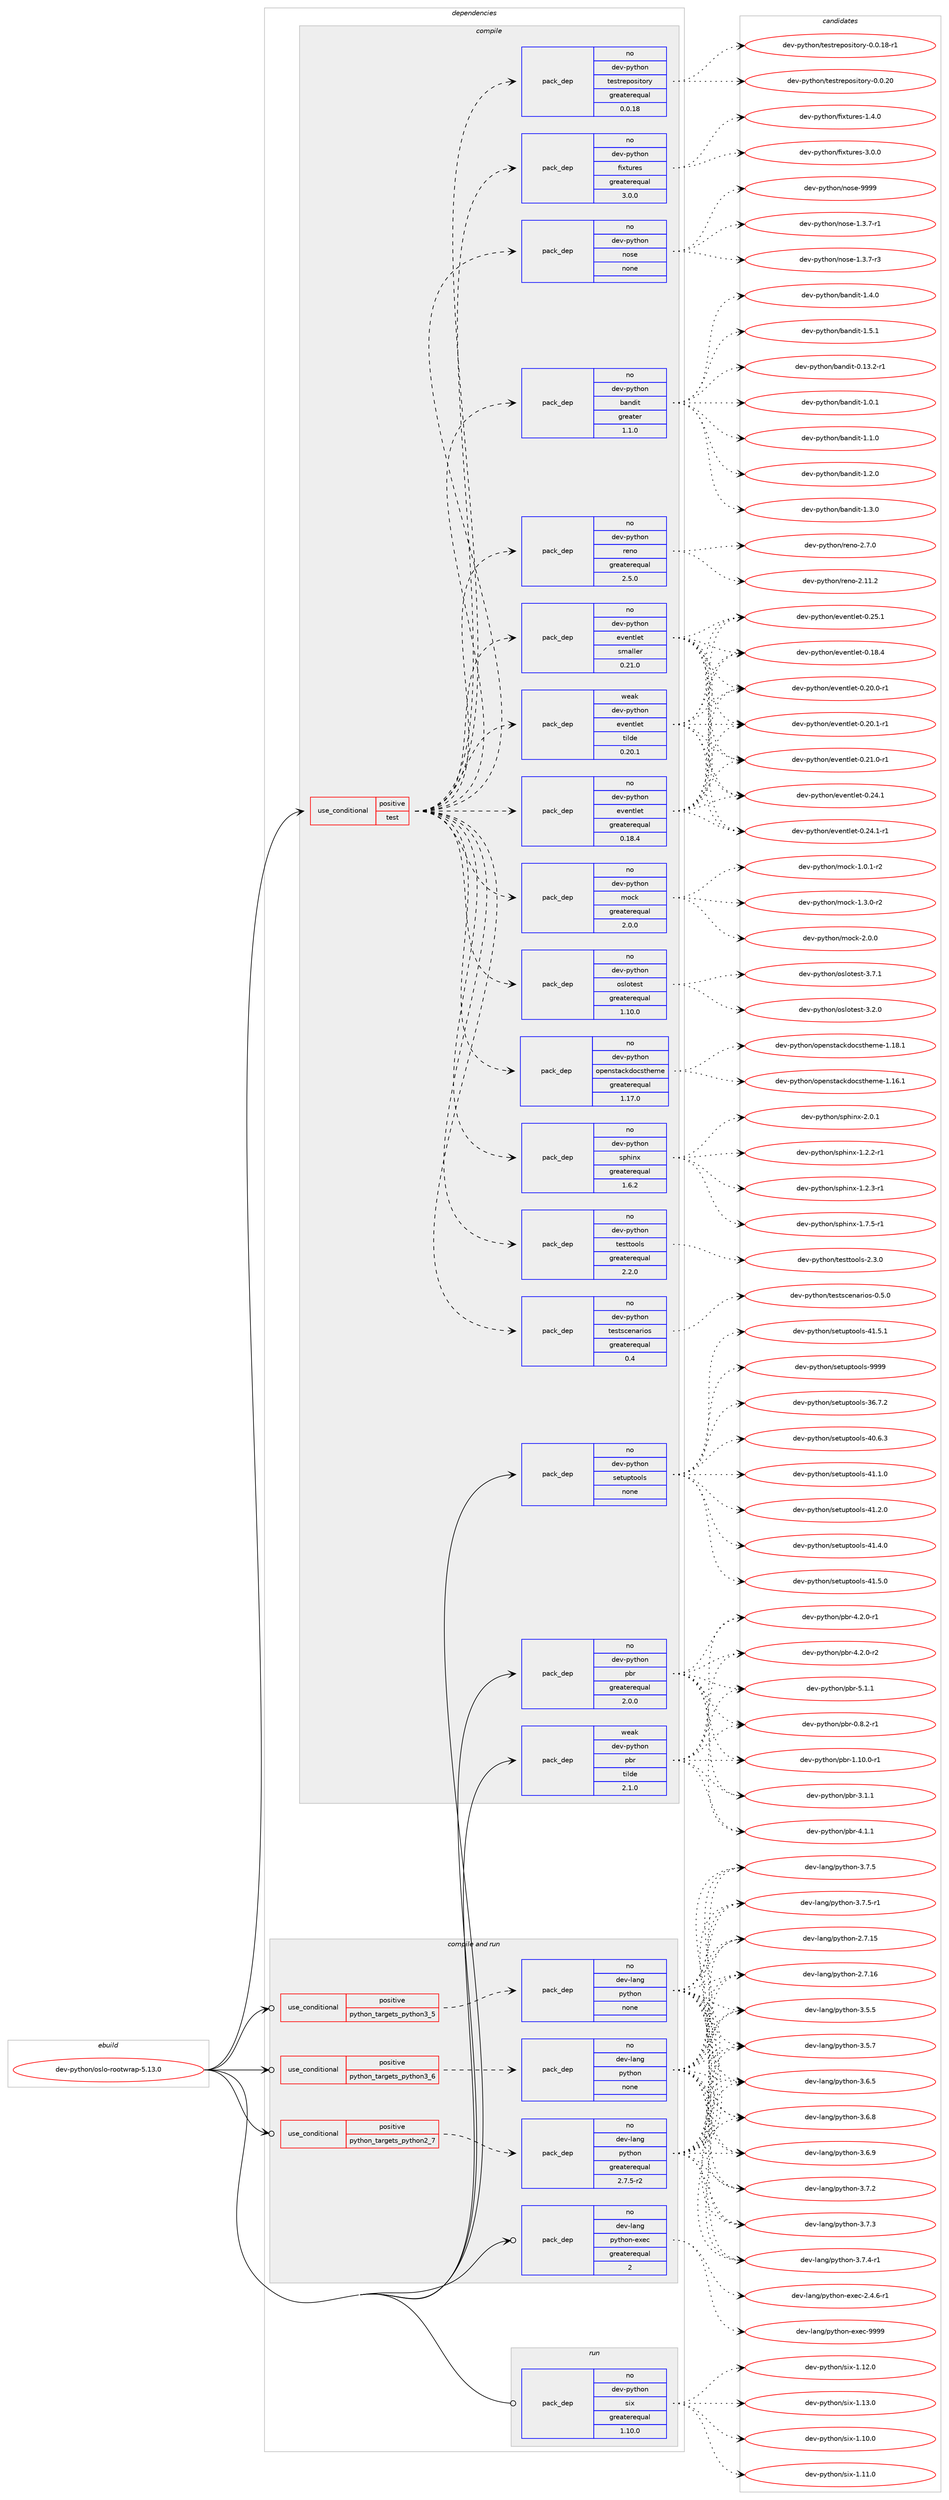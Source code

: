 digraph prolog {

# *************
# Graph options
# *************

newrank=true;
concentrate=true;
compound=true;
graph [rankdir=LR,fontname=Helvetica,fontsize=10,ranksep=1.5];#, ranksep=2.5, nodesep=0.2];
edge  [arrowhead=vee];
node  [fontname=Helvetica,fontsize=10];

# **********
# The ebuild
# **********

subgraph cluster_leftcol {
color=gray;
rank=same;
label=<<i>ebuild</i>>;
id [label="dev-python/oslo-rootwrap-5.13.0", color=red, width=4, href="../dev-python/oslo-rootwrap-5.13.0.svg"];
}

# ****************
# The dependencies
# ****************

subgraph cluster_midcol {
color=gray;
label=<<i>dependencies</i>>;
subgraph cluster_compile {
fillcolor="#eeeeee";
style=filled;
label=<<i>compile</i>>;
subgraph cond143846 {
dependency619420 [label=<<TABLE BORDER="0" CELLBORDER="1" CELLSPACING="0" CELLPADDING="4"><TR><TD ROWSPAN="3" CELLPADDING="10">use_conditional</TD></TR><TR><TD>positive</TD></TR><TR><TD>test</TD></TR></TABLE>>, shape=none, color=red];
subgraph pack463764 {
dependency619421 [label=<<TABLE BORDER="0" CELLBORDER="1" CELLSPACING="0" CELLPADDING="4" WIDTH="220"><TR><TD ROWSPAN="6" CELLPADDING="30">pack_dep</TD></TR><TR><TD WIDTH="110">no</TD></TR><TR><TD>dev-python</TD></TR><TR><TD>fixtures</TD></TR><TR><TD>greaterequal</TD></TR><TR><TD>3.0.0</TD></TR></TABLE>>, shape=none, color=blue];
}
dependency619420:e -> dependency619421:w [weight=20,style="dashed",arrowhead="vee"];
subgraph pack463765 {
dependency619422 [label=<<TABLE BORDER="0" CELLBORDER="1" CELLSPACING="0" CELLPADDING="4" WIDTH="220"><TR><TD ROWSPAN="6" CELLPADDING="30">pack_dep</TD></TR><TR><TD WIDTH="110">no</TD></TR><TR><TD>dev-python</TD></TR><TR><TD>testrepository</TD></TR><TR><TD>greaterequal</TD></TR><TR><TD>0.0.18</TD></TR></TABLE>>, shape=none, color=blue];
}
dependency619420:e -> dependency619422:w [weight=20,style="dashed",arrowhead="vee"];
subgraph pack463766 {
dependency619423 [label=<<TABLE BORDER="0" CELLBORDER="1" CELLSPACING="0" CELLPADDING="4" WIDTH="220"><TR><TD ROWSPAN="6" CELLPADDING="30">pack_dep</TD></TR><TR><TD WIDTH="110">no</TD></TR><TR><TD>dev-python</TD></TR><TR><TD>testscenarios</TD></TR><TR><TD>greaterequal</TD></TR><TR><TD>0.4</TD></TR></TABLE>>, shape=none, color=blue];
}
dependency619420:e -> dependency619423:w [weight=20,style="dashed",arrowhead="vee"];
subgraph pack463767 {
dependency619424 [label=<<TABLE BORDER="0" CELLBORDER="1" CELLSPACING="0" CELLPADDING="4" WIDTH="220"><TR><TD ROWSPAN="6" CELLPADDING="30">pack_dep</TD></TR><TR><TD WIDTH="110">no</TD></TR><TR><TD>dev-python</TD></TR><TR><TD>testtools</TD></TR><TR><TD>greaterequal</TD></TR><TR><TD>2.2.0</TD></TR></TABLE>>, shape=none, color=blue];
}
dependency619420:e -> dependency619424:w [weight=20,style="dashed",arrowhead="vee"];
subgraph pack463768 {
dependency619425 [label=<<TABLE BORDER="0" CELLBORDER="1" CELLSPACING="0" CELLPADDING="4" WIDTH="220"><TR><TD ROWSPAN="6" CELLPADDING="30">pack_dep</TD></TR><TR><TD WIDTH="110">no</TD></TR><TR><TD>dev-python</TD></TR><TR><TD>sphinx</TD></TR><TR><TD>greaterequal</TD></TR><TR><TD>1.6.2</TD></TR></TABLE>>, shape=none, color=blue];
}
dependency619420:e -> dependency619425:w [weight=20,style="dashed",arrowhead="vee"];
subgraph pack463769 {
dependency619426 [label=<<TABLE BORDER="0" CELLBORDER="1" CELLSPACING="0" CELLPADDING="4" WIDTH="220"><TR><TD ROWSPAN="6" CELLPADDING="30">pack_dep</TD></TR><TR><TD WIDTH="110">no</TD></TR><TR><TD>dev-python</TD></TR><TR><TD>openstackdocstheme</TD></TR><TR><TD>greaterequal</TD></TR><TR><TD>1.17.0</TD></TR></TABLE>>, shape=none, color=blue];
}
dependency619420:e -> dependency619426:w [weight=20,style="dashed",arrowhead="vee"];
subgraph pack463770 {
dependency619427 [label=<<TABLE BORDER="0" CELLBORDER="1" CELLSPACING="0" CELLPADDING="4" WIDTH="220"><TR><TD ROWSPAN="6" CELLPADDING="30">pack_dep</TD></TR><TR><TD WIDTH="110">no</TD></TR><TR><TD>dev-python</TD></TR><TR><TD>oslotest</TD></TR><TR><TD>greaterequal</TD></TR><TR><TD>1.10.0</TD></TR></TABLE>>, shape=none, color=blue];
}
dependency619420:e -> dependency619427:w [weight=20,style="dashed",arrowhead="vee"];
subgraph pack463771 {
dependency619428 [label=<<TABLE BORDER="0" CELLBORDER="1" CELLSPACING="0" CELLPADDING="4" WIDTH="220"><TR><TD ROWSPAN="6" CELLPADDING="30">pack_dep</TD></TR><TR><TD WIDTH="110">no</TD></TR><TR><TD>dev-python</TD></TR><TR><TD>mock</TD></TR><TR><TD>greaterequal</TD></TR><TR><TD>2.0.0</TD></TR></TABLE>>, shape=none, color=blue];
}
dependency619420:e -> dependency619428:w [weight=20,style="dashed",arrowhead="vee"];
subgraph pack463772 {
dependency619429 [label=<<TABLE BORDER="0" CELLBORDER="1" CELLSPACING="0" CELLPADDING="4" WIDTH="220"><TR><TD ROWSPAN="6" CELLPADDING="30">pack_dep</TD></TR><TR><TD WIDTH="110">no</TD></TR><TR><TD>dev-python</TD></TR><TR><TD>eventlet</TD></TR><TR><TD>greaterequal</TD></TR><TR><TD>0.18.4</TD></TR></TABLE>>, shape=none, color=blue];
}
dependency619420:e -> dependency619429:w [weight=20,style="dashed",arrowhead="vee"];
subgraph pack463773 {
dependency619430 [label=<<TABLE BORDER="0" CELLBORDER="1" CELLSPACING="0" CELLPADDING="4" WIDTH="220"><TR><TD ROWSPAN="6" CELLPADDING="30">pack_dep</TD></TR><TR><TD WIDTH="110">weak</TD></TR><TR><TD>dev-python</TD></TR><TR><TD>eventlet</TD></TR><TR><TD>tilde</TD></TR><TR><TD>0.20.1</TD></TR></TABLE>>, shape=none, color=blue];
}
dependency619420:e -> dependency619430:w [weight=20,style="dashed",arrowhead="vee"];
subgraph pack463774 {
dependency619431 [label=<<TABLE BORDER="0" CELLBORDER="1" CELLSPACING="0" CELLPADDING="4" WIDTH="220"><TR><TD ROWSPAN="6" CELLPADDING="30">pack_dep</TD></TR><TR><TD WIDTH="110">no</TD></TR><TR><TD>dev-python</TD></TR><TR><TD>eventlet</TD></TR><TR><TD>smaller</TD></TR><TR><TD>0.21.0</TD></TR></TABLE>>, shape=none, color=blue];
}
dependency619420:e -> dependency619431:w [weight=20,style="dashed",arrowhead="vee"];
subgraph pack463775 {
dependency619432 [label=<<TABLE BORDER="0" CELLBORDER="1" CELLSPACING="0" CELLPADDING="4" WIDTH="220"><TR><TD ROWSPAN="6" CELLPADDING="30">pack_dep</TD></TR><TR><TD WIDTH="110">no</TD></TR><TR><TD>dev-python</TD></TR><TR><TD>reno</TD></TR><TR><TD>greaterequal</TD></TR><TR><TD>2.5.0</TD></TR></TABLE>>, shape=none, color=blue];
}
dependency619420:e -> dependency619432:w [weight=20,style="dashed",arrowhead="vee"];
subgraph pack463776 {
dependency619433 [label=<<TABLE BORDER="0" CELLBORDER="1" CELLSPACING="0" CELLPADDING="4" WIDTH="220"><TR><TD ROWSPAN="6" CELLPADDING="30">pack_dep</TD></TR><TR><TD WIDTH="110">no</TD></TR><TR><TD>dev-python</TD></TR><TR><TD>bandit</TD></TR><TR><TD>greater</TD></TR><TR><TD>1.1.0</TD></TR></TABLE>>, shape=none, color=blue];
}
dependency619420:e -> dependency619433:w [weight=20,style="dashed",arrowhead="vee"];
subgraph pack463777 {
dependency619434 [label=<<TABLE BORDER="0" CELLBORDER="1" CELLSPACING="0" CELLPADDING="4" WIDTH="220"><TR><TD ROWSPAN="6" CELLPADDING="30">pack_dep</TD></TR><TR><TD WIDTH="110">no</TD></TR><TR><TD>dev-python</TD></TR><TR><TD>nose</TD></TR><TR><TD>none</TD></TR><TR><TD></TD></TR></TABLE>>, shape=none, color=blue];
}
dependency619420:e -> dependency619434:w [weight=20,style="dashed",arrowhead="vee"];
}
id:e -> dependency619420:w [weight=20,style="solid",arrowhead="vee"];
subgraph pack463778 {
dependency619435 [label=<<TABLE BORDER="0" CELLBORDER="1" CELLSPACING="0" CELLPADDING="4" WIDTH="220"><TR><TD ROWSPAN="6" CELLPADDING="30">pack_dep</TD></TR><TR><TD WIDTH="110">no</TD></TR><TR><TD>dev-python</TD></TR><TR><TD>pbr</TD></TR><TR><TD>greaterequal</TD></TR><TR><TD>2.0.0</TD></TR></TABLE>>, shape=none, color=blue];
}
id:e -> dependency619435:w [weight=20,style="solid",arrowhead="vee"];
subgraph pack463779 {
dependency619436 [label=<<TABLE BORDER="0" CELLBORDER="1" CELLSPACING="0" CELLPADDING="4" WIDTH="220"><TR><TD ROWSPAN="6" CELLPADDING="30">pack_dep</TD></TR><TR><TD WIDTH="110">no</TD></TR><TR><TD>dev-python</TD></TR><TR><TD>setuptools</TD></TR><TR><TD>none</TD></TR><TR><TD></TD></TR></TABLE>>, shape=none, color=blue];
}
id:e -> dependency619436:w [weight=20,style="solid",arrowhead="vee"];
subgraph pack463780 {
dependency619437 [label=<<TABLE BORDER="0" CELLBORDER="1" CELLSPACING="0" CELLPADDING="4" WIDTH="220"><TR><TD ROWSPAN="6" CELLPADDING="30">pack_dep</TD></TR><TR><TD WIDTH="110">weak</TD></TR><TR><TD>dev-python</TD></TR><TR><TD>pbr</TD></TR><TR><TD>tilde</TD></TR><TR><TD>2.1.0</TD></TR></TABLE>>, shape=none, color=blue];
}
id:e -> dependency619437:w [weight=20,style="solid",arrowhead="vee"];
}
subgraph cluster_compileandrun {
fillcolor="#eeeeee";
style=filled;
label=<<i>compile and run</i>>;
subgraph cond143847 {
dependency619438 [label=<<TABLE BORDER="0" CELLBORDER="1" CELLSPACING="0" CELLPADDING="4"><TR><TD ROWSPAN="3" CELLPADDING="10">use_conditional</TD></TR><TR><TD>positive</TD></TR><TR><TD>python_targets_python2_7</TD></TR></TABLE>>, shape=none, color=red];
subgraph pack463781 {
dependency619439 [label=<<TABLE BORDER="0" CELLBORDER="1" CELLSPACING="0" CELLPADDING="4" WIDTH="220"><TR><TD ROWSPAN="6" CELLPADDING="30">pack_dep</TD></TR><TR><TD WIDTH="110">no</TD></TR><TR><TD>dev-lang</TD></TR><TR><TD>python</TD></TR><TR><TD>greaterequal</TD></TR><TR><TD>2.7.5-r2</TD></TR></TABLE>>, shape=none, color=blue];
}
dependency619438:e -> dependency619439:w [weight=20,style="dashed",arrowhead="vee"];
}
id:e -> dependency619438:w [weight=20,style="solid",arrowhead="odotvee"];
subgraph cond143848 {
dependency619440 [label=<<TABLE BORDER="0" CELLBORDER="1" CELLSPACING="0" CELLPADDING="4"><TR><TD ROWSPAN="3" CELLPADDING="10">use_conditional</TD></TR><TR><TD>positive</TD></TR><TR><TD>python_targets_python3_5</TD></TR></TABLE>>, shape=none, color=red];
subgraph pack463782 {
dependency619441 [label=<<TABLE BORDER="0" CELLBORDER="1" CELLSPACING="0" CELLPADDING="4" WIDTH="220"><TR><TD ROWSPAN="6" CELLPADDING="30">pack_dep</TD></TR><TR><TD WIDTH="110">no</TD></TR><TR><TD>dev-lang</TD></TR><TR><TD>python</TD></TR><TR><TD>none</TD></TR><TR><TD></TD></TR></TABLE>>, shape=none, color=blue];
}
dependency619440:e -> dependency619441:w [weight=20,style="dashed",arrowhead="vee"];
}
id:e -> dependency619440:w [weight=20,style="solid",arrowhead="odotvee"];
subgraph cond143849 {
dependency619442 [label=<<TABLE BORDER="0" CELLBORDER="1" CELLSPACING="0" CELLPADDING="4"><TR><TD ROWSPAN="3" CELLPADDING="10">use_conditional</TD></TR><TR><TD>positive</TD></TR><TR><TD>python_targets_python3_6</TD></TR></TABLE>>, shape=none, color=red];
subgraph pack463783 {
dependency619443 [label=<<TABLE BORDER="0" CELLBORDER="1" CELLSPACING="0" CELLPADDING="4" WIDTH="220"><TR><TD ROWSPAN="6" CELLPADDING="30">pack_dep</TD></TR><TR><TD WIDTH="110">no</TD></TR><TR><TD>dev-lang</TD></TR><TR><TD>python</TD></TR><TR><TD>none</TD></TR><TR><TD></TD></TR></TABLE>>, shape=none, color=blue];
}
dependency619442:e -> dependency619443:w [weight=20,style="dashed",arrowhead="vee"];
}
id:e -> dependency619442:w [weight=20,style="solid",arrowhead="odotvee"];
subgraph pack463784 {
dependency619444 [label=<<TABLE BORDER="0" CELLBORDER="1" CELLSPACING="0" CELLPADDING="4" WIDTH="220"><TR><TD ROWSPAN="6" CELLPADDING="30">pack_dep</TD></TR><TR><TD WIDTH="110">no</TD></TR><TR><TD>dev-lang</TD></TR><TR><TD>python-exec</TD></TR><TR><TD>greaterequal</TD></TR><TR><TD>2</TD></TR></TABLE>>, shape=none, color=blue];
}
id:e -> dependency619444:w [weight=20,style="solid",arrowhead="odotvee"];
}
subgraph cluster_run {
fillcolor="#eeeeee";
style=filled;
label=<<i>run</i>>;
subgraph pack463785 {
dependency619445 [label=<<TABLE BORDER="0" CELLBORDER="1" CELLSPACING="0" CELLPADDING="4" WIDTH="220"><TR><TD ROWSPAN="6" CELLPADDING="30">pack_dep</TD></TR><TR><TD WIDTH="110">no</TD></TR><TR><TD>dev-python</TD></TR><TR><TD>six</TD></TR><TR><TD>greaterequal</TD></TR><TR><TD>1.10.0</TD></TR></TABLE>>, shape=none, color=blue];
}
id:e -> dependency619445:w [weight=20,style="solid",arrowhead="odot"];
}
}

# **************
# The candidates
# **************

subgraph cluster_choices {
rank=same;
color=gray;
label=<<i>candidates</i>>;

subgraph choice463764 {
color=black;
nodesep=1;
choice1001011184511212111610411111047102105120116117114101115454946524648 [label="dev-python/fixtures-1.4.0", color=red, width=4,href="../dev-python/fixtures-1.4.0.svg"];
choice1001011184511212111610411111047102105120116117114101115455146484648 [label="dev-python/fixtures-3.0.0", color=red, width=4,href="../dev-python/fixtures-3.0.0.svg"];
dependency619421:e -> choice1001011184511212111610411111047102105120116117114101115454946524648:w [style=dotted,weight="100"];
dependency619421:e -> choice1001011184511212111610411111047102105120116117114101115455146484648:w [style=dotted,weight="100"];
}
subgraph choice463765 {
color=black;
nodesep=1;
choice1001011184511212111610411111047116101115116114101112111115105116111114121454846484649564511449 [label="dev-python/testrepository-0.0.18-r1", color=red, width=4,href="../dev-python/testrepository-0.0.18-r1.svg"];
choice100101118451121211161041111104711610111511611410111211111510511611111412145484648465048 [label="dev-python/testrepository-0.0.20", color=red, width=4,href="../dev-python/testrepository-0.0.20.svg"];
dependency619422:e -> choice1001011184511212111610411111047116101115116114101112111115105116111114121454846484649564511449:w [style=dotted,weight="100"];
dependency619422:e -> choice100101118451121211161041111104711610111511611410111211111510511611111412145484648465048:w [style=dotted,weight="100"];
}
subgraph choice463766 {
color=black;
nodesep=1;
choice10010111845112121116104111110471161011151161159910111097114105111115454846534648 [label="dev-python/testscenarios-0.5.0", color=red, width=4,href="../dev-python/testscenarios-0.5.0.svg"];
dependency619423:e -> choice10010111845112121116104111110471161011151161159910111097114105111115454846534648:w [style=dotted,weight="100"];
}
subgraph choice463767 {
color=black;
nodesep=1;
choice1001011184511212111610411111047116101115116116111111108115455046514648 [label="dev-python/testtools-2.3.0", color=red, width=4,href="../dev-python/testtools-2.3.0.svg"];
dependency619424:e -> choice1001011184511212111610411111047116101115116116111111108115455046514648:w [style=dotted,weight="100"];
}
subgraph choice463768 {
color=black;
nodesep=1;
choice10010111845112121116104111110471151121041051101204549465046504511449 [label="dev-python/sphinx-1.2.2-r1", color=red, width=4,href="../dev-python/sphinx-1.2.2-r1.svg"];
choice10010111845112121116104111110471151121041051101204549465046514511449 [label="dev-python/sphinx-1.2.3-r1", color=red, width=4,href="../dev-python/sphinx-1.2.3-r1.svg"];
choice10010111845112121116104111110471151121041051101204549465546534511449 [label="dev-python/sphinx-1.7.5-r1", color=red, width=4,href="../dev-python/sphinx-1.7.5-r1.svg"];
choice1001011184511212111610411111047115112104105110120455046484649 [label="dev-python/sphinx-2.0.1", color=red, width=4,href="../dev-python/sphinx-2.0.1.svg"];
dependency619425:e -> choice10010111845112121116104111110471151121041051101204549465046504511449:w [style=dotted,weight="100"];
dependency619425:e -> choice10010111845112121116104111110471151121041051101204549465046514511449:w [style=dotted,weight="100"];
dependency619425:e -> choice10010111845112121116104111110471151121041051101204549465546534511449:w [style=dotted,weight="100"];
dependency619425:e -> choice1001011184511212111610411111047115112104105110120455046484649:w [style=dotted,weight="100"];
}
subgraph choice463769 {
color=black;
nodesep=1;
choice100101118451121211161041111104711111210111011511697991071001119911511610410110910145494649544649 [label="dev-python/openstackdocstheme-1.16.1", color=red, width=4,href="../dev-python/openstackdocstheme-1.16.1.svg"];
choice100101118451121211161041111104711111210111011511697991071001119911511610410110910145494649564649 [label="dev-python/openstackdocstheme-1.18.1", color=red, width=4,href="../dev-python/openstackdocstheme-1.18.1.svg"];
dependency619426:e -> choice100101118451121211161041111104711111210111011511697991071001119911511610410110910145494649544649:w [style=dotted,weight="100"];
dependency619426:e -> choice100101118451121211161041111104711111210111011511697991071001119911511610410110910145494649564649:w [style=dotted,weight="100"];
}
subgraph choice463770 {
color=black;
nodesep=1;
choice1001011184511212111610411111047111115108111116101115116455146504648 [label="dev-python/oslotest-3.2.0", color=red, width=4,href="../dev-python/oslotest-3.2.0.svg"];
choice1001011184511212111610411111047111115108111116101115116455146554649 [label="dev-python/oslotest-3.7.1", color=red, width=4,href="../dev-python/oslotest-3.7.1.svg"];
dependency619427:e -> choice1001011184511212111610411111047111115108111116101115116455146504648:w [style=dotted,weight="100"];
dependency619427:e -> choice1001011184511212111610411111047111115108111116101115116455146554649:w [style=dotted,weight="100"];
}
subgraph choice463771 {
color=black;
nodesep=1;
choice1001011184511212111610411111047109111991074549464846494511450 [label="dev-python/mock-1.0.1-r2", color=red, width=4,href="../dev-python/mock-1.0.1-r2.svg"];
choice1001011184511212111610411111047109111991074549465146484511450 [label="dev-python/mock-1.3.0-r2", color=red, width=4,href="../dev-python/mock-1.3.0-r2.svg"];
choice100101118451121211161041111104710911199107455046484648 [label="dev-python/mock-2.0.0", color=red, width=4,href="../dev-python/mock-2.0.0.svg"];
dependency619428:e -> choice1001011184511212111610411111047109111991074549464846494511450:w [style=dotted,weight="100"];
dependency619428:e -> choice1001011184511212111610411111047109111991074549465146484511450:w [style=dotted,weight="100"];
dependency619428:e -> choice100101118451121211161041111104710911199107455046484648:w [style=dotted,weight="100"];
}
subgraph choice463772 {
color=black;
nodesep=1;
choice100101118451121211161041111104710111810111011610810111645484649564652 [label="dev-python/eventlet-0.18.4", color=red, width=4,href="../dev-python/eventlet-0.18.4.svg"];
choice1001011184511212111610411111047101118101110116108101116454846504846484511449 [label="dev-python/eventlet-0.20.0-r1", color=red, width=4,href="../dev-python/eventlet-0.20.0-r1.svg"];
choice1001011184511212111610411111047101118101110116108101116454846504846494511449 [label="dev-python/eventlet-0.20.1-r1", color=red, width=4,href="../dev-python/eventlet-0.20.1-r1.svg"];
choice1001011184511212111610411111047101118101110116108101116454846504946484511449 [label="dev-python/eventlet-0.21.0-r1", color=red, width=4,href="../dev-python/eventlet-0.21.0-r1.svg"];
choice100101118451121211161041111104710111810111011610810111645484650524649 [label="dev-python/eventlet-0.24.1", color=red, width=4,href="../dev-python/eventlet-0.24.1.svg"];
choice1001011184511212111610411111047101118101110116108101116454846505246494511449 [label="dev-python/eventlet-0.24.1-r1", color=red, width=4,href="../dev-python/eventlet-0.24.1-r1.svg"];
choice100101118451121211161041111104710111810111011610810111645484650534649 [label="dev-python/eventlet-0.25.1", color=red, width=4,href="../dev-python/eventlet-0.25.1.svg"];
dependency619429:e -> choice100101118451121211161041111104710111810111011610810111645484649564652:w [style=dotted,weight="100"];
dependency619429:e -> choice1001011184511212111610411111047101118101110116108101116454846504846484511449:w [style=dotted,weight="100"];
dependency619429:e -> choice1001011184511212111610411111047101118101110116108101116454846504846494511449:w [style=dotted,weight="100"];
dependency619429:e -> choice1001011184511212111610411111047101118101110116108101116454846504946484511449:w [style=dotted,weight="100"];
dependency619429:e -> choice100101118451121211161041111104710111810111011610810111645484650524649:w [style=dotted,weight="100"];
dependency619429:e -> choice1001011184511212111610411111047101118101110116108101116454846505246494511449:w [style=dotted,weight="100"];
dependency619429:e -> choice100101118451121211161041111104710111810111011610810111645484650534649:w [style=dotted,weight="100"];
}
subgraph choice463773 {
color=black;
nodesep=1;
choice100101118451121211161041111104710111810111011610810111645484649564652 [label="dev-python/eventlet-0.18.4", color=red, width=4,href="../dev-python/eventlet-0.18.4.svg"];
choice1001011184511212111610411111047101118101110116108101116454846504846484511449 [label="dev-python/eventlet-0.20.0-r1", color=red, width=4,href="../dev-python/eventlet-0.20.0-r1.svg"];
choice1001011184511212111610411111047101118101110116108101116454846504846494511449 [label="dev-python/eventlet-0.20.1-r1", color=red, width=4,href="../dev-python/eventlet-0.20.1-r1.svg"];
choice1001011184511212111610411111047101118101110116108101116454846504946484511449 [label="dev-python/eventlet-0.21.0-r1", color=red, width=4,href="../dev-python/eventlet-0.21.0-r1.svg"];
choice100101118451121211161041111104710111810111011610810111645484650524649 [label="dev-python/eventlet-0.24.1", color=red, width=4,href="../dev-python/eventlet-0.24.1.svg"];
choice1001011184511212111610411111047101118101110116108101116454846505246494511449 [label="dev-python/eventlet-0.24.1-r1", color=red, width=4,href="../dev-python/eventlet-0.24.1-r1.svg"];
choice100101118451121211161041111104710111810111011610810111645484650534649 [label="dev-python/eventlet-0.25.1", color=red, width=4,href="../dev-python/eventlet-0.25.1.svg"];
dependency619430:e -> choice100101118451121211161041111104710111810111011610810111645484649564652:w [style=dotted,weight="100"];
dependency619430:e -> choice1001011184511212111610411111047101118101110116108101116454846504846484511449:w [style=dotted,weight="100"];
dependency619430:e -> choice1001011184511212111610411111047101118101110116108101116454846504846494511449:w [style=dotted,weight="100"];
dependency619430:e -> choice1001011184511212111610411111047101118101110116108101116454846504946484511449:w [style=dotted,weight="100"];
dependency619430:e -> choice100101118451121211161041111104710111810111011610810111645484650524649:w [style=dotted,weight="100"];
dependency619430:e -> choice1001011184511212111610411111047101118101110116108101116454846505246494511449:w [style=dotted,weight="100"];
dependency619430:e -> choice100101118451121211161041111104710111810111011610810111645484650534649:w [style=dotted,weight="100"];
}
subgraph choice463774 {
color=black;
nodesep=1;
choice100101118451121211161041111104710111810111011610810111645484649564652 [label="dev-python/eventlet-0.18.4", color=red, width=4,href="../dev-python/eventlet-0.18.4.svg"];
choice1001011184511212111610411111047101118101110116108101116454846504846484511449 [label="dev-python/eventlet-0.20.0-r1", color=red, width=4,href="../dev-python/eventlet-0.20.0-r1.svg"];
choice1001011184511212111610411111047101118101110116108101116454846504846494511449 [label="dev-python/eventlet-0.20.1-r1", color=red, width=4,href="../dev-python/eventlet-0.20.1-r1.svg"];
choice1001011184511212111610411111047101118101110116108101116454846504946484511449 [label="dev-python/eventlet-0.21.0-r1", color=red, width=4,href="../dev-python/eventlet-0.21.0-r1.svg"];
choice100101118451121211161041111104710111810111011610810111645484650524649 [label="dev-python/eventlet-0.24.1", color=red, width=4,href="../dev-python/eventlet-0.24.1.svg"];
choice1001011184511212111610411111047101118101110116108101116454846505246494511449 [label="dev-python/eventlet-0.24.1-r1", color=red, width=4,href="../dev-python/eventlet-0.24.1-r1.svg"];
choice100101118451121211161041111104710111810111011610810111645484650534649 [label="dev-python/eventlet-0.25.1", color=red, width=4,href="../dev-python/eventlet-0.25.1.svg"];
dependency619431:e -> choice100101118451121211161041111104710111810111011610810111645484649564652:w [style=dotted,weight="100"];
dependency619431:e -> choice1001011184511212111610411111047101118101110116108101116454846504846484511449:w [style=dotted,weight="100"];
dependency619431:e -> choice1001011184511212111610411111047101118101110116108101116454846504846494511449:w [style=dotted,weight="100"];
dependency619431:e -> choice1001011184511212111610411111047101118101110116108101116454846504946484511449:w [style=dotted,weight="100"];
dependency619431:e -> choice100101118451121211161041111104710111810111011610810111645484650524649:w [style=dotted,weight="100"];
dependency619431:e -> choice1001011184511212111610411111047101118101110116108101116454846505246494511449:w [style=dotted,weight="100"];
dependency619431:e -> choice100101118451121211161041111104710111810111011610810111645484650534649:w [style=dotted,weight="100"];
}
subgraph choice463775 {
color=black;
nodesep=1;
choice100101118451121211161041111104711410111011145504649494650 [label="dev-python/reno-2.11.2", color=red, width=4,href="../dev-python/reno-2.11.2.svg"];
choice1001011184511212111610411111047114101110111455046554648 [label="dev-python/reno-2.7.0", color=red, width=4,href="../dev-python/reno-2.7.0.svg"];
dependency619432:e -> choice100101118451121211161041111104711410111011145504649494650:w [style=dotted,weight="100"];
dependency619432:e -> choice1001011184511212111610411111047114101110111455046554648:w [style=dotted,weight="100"];
}
subgraph choice463776 {
color=black;
nodesep=1;
choice10010111845112121116104111110479897110100105116454846495146504511449 [label="dev-python/bandit-0.13.2-r1", color=red, width=4,href="../dev-python/bandit-0.13.2-r1.svg"];
choice10010111845112121116104111110479897110100105116454946484649 [label="dev-python/bandit-1.0.1", color=red, width=4,href="../dev-python/bandit-1.0.1.svg"];
choice10010111845112121116104111110479897110100105116454946494648 [label="dev-python/bandit-1.1.0", color=red, width=4,href="../dev-python/bandit-1.1.0.svg"];
choice10010111845112121116104111110479897110100105116454946504648 [label="dev-python/bandit-1.2.0", color=red, width=4,href="../dev-python/bandit-1.2.0.svg"];
choice10010111845112121116104111110479897110100105116454946514648 [label="dev-python/bandit-1.3.0", color=red, width=4,href="../dev-python/bandit-1.3.0.svg"];
choice10010111845112121116104111110479897110100105116454946524648 [label="dev-python/bandit-1.4.0", color=red, width=4,href="../dev-python/bandit-1.4.0.svg"];
choice10010111845112121116104111110479897110100105116454946534649 [label="dev-python/bandit-1.5.1", color=red, width=4,href="../dev-python/bandit-1.5.1.svg"];
dependency619433:e -> choice10010111845112121116104111110479897110100105116454846495146504511449:w [style=dotted,weight="100"];
dependency619433:e -> choice10010111845112121116104111110479897110100105116454946484649:w [style=dotted,weight="100"];
dependency619433:e -> choice10010111845112121116104111110479897110100105116454946494648:w [style=dotted,weight="100"];
dependency619433:e -> choice10010111845112121116104111110479897110100105116454946504648:w [style=dotted,weight="100"];
dependency619433:e -> choice10010111845112121116104111110479897110100105116454946514648:w [style=dotted,weight="100"];
dependency619433:e -> choice10010111845112121116104111110479897110100105116454946524648:w [style=dotted,weight="100"];
dependency619433:e -> choice10010111845112121116104111110479897110100105116454946534649:w [style=dotted,weight="100"];
}
subgraph choice463777 {
color=black;
nodesep=1;
choice10010111845112121116104111110471101111151014549465146554511449 [label="dev-python/nose-1.3.7-r1", color=red, width=4,href="../dev-python/nose-1.3.7-r1.svg"];
choice10010111845112121116104111110471101111151014549465146554511451 [label="dev-python/nose-1.3.7-r3", color=red, width=4,href="../dev-python/nose-1.3.7-r3.svg"];
choice10010111845112121116104111110471101111151014557575757 [label="dev-python/nose-9999", color=red, width=4,href="../dev-python/nose-9999.svg"];
dependency619434:e -> choice10010111845112121116104111110471101111151014549465146554511449:w [style=dotted,weight="100"];
dependency619434:e -> choice10010111845112121116104111110471101111151014549465146554511451:w [style=dotted,weight="100"];
dependency619434:e -> choice10010111845112121116104111110471101111151014557575757:w [style=dotted,weight="100"];
}
subgraph choice463778 {
color=black;
nodesep=1;
choice1001011184511212111610411111047112981144548465646504511449 [label="dev-python/pbr-0.8.2-r1", color=red, width=4,href="../dev-python/pbr-0.8.2-r1.svg"];
choice100101118451121211161041111104711298114454946494846484511449 [label="dev-python/pbr-1.10.0-r1", color=red, width=4,href="../dev-python/pbr-1.10.0-r1.svg"];
choice100101118451121211161041111104711298114455146494649 [label="dev-python/pbr-3.1.1", color=red, width=4,href="../dev-python/pbr-3.1.1.svg"];
choice100101118451121211161041111104711298114455246494649 [label="dev-python/pbr-4.1.1", color=red, width=4,href="../dev-python/pbr-4.1.1.svg"];
choice1001011184511212111610411111047112981144552465046484511449 [label="dev-python/pbr-4.2.0-r1", color=red, width=4,href="../dev-python/pbr-4.2.0-r1.svg"];
choice1001011184511212111610411111047112981144552465046484511450 [label="dev-python/pbr-4.2.0-r2", color=red, width=4,href="../dev-python/pbr-4.2.0-r2.svg"];
choice100101118451121211161041111104711298114455346494649 [label="dev-python/pbr-5.1.1", color=red, width=4,href="../dev-python/pbr-5.1.1.svg"];
dependency619435:e -> choice1001011184511212111610411111047112981144548465646504511449:w [style=dotted,weight="100"];
dependency619435:e -> choice100101118451121211161041111104711298114454946494846484511449:w [style=dotted,weight="100"];
dependency619435:e -> choice100101118451121211161041111104711298114455146494649:w [style=dotted,weight="100"];
dependency619435:e -> choice100101118451121211161041111104711298114455246494649:w [style=dotted,weight="100"];
dependency619435:e -> choice1001011184511212111610411111047112981144552465046484511449:w [style=dotted,weight="100"];
dependency619435:e -> choice1001011184511212111610411111047112981144552465046484511450:w [style=dotted,weight="100"];
dependency619435:e -> choice100101118451121211161041111104711298114455346494649:w [style=dotted,weight="100"];
}
subgraph choice463779 {
color=black;
nodesep=1;
choice100101118451121211161041111104711510111611711211611111110811545515446554650 [label="dev-python/setuptools-36.7.2", color=red, width=4,href="../dev-python/setuptools-36.7.2.svg"];
choice100101118451121211161041111104711510111611711211611111110811545524846544651 [label="dev-python/setuptools-40.6.3", color=red, width=4,href="../dev-python/setuptools-40.6.3.svg"];
choice100101118451121211161041111104711510111611711211611111110811545524946494648 [label="dev-python/setuptools-41.1.0", color=red, width=4,href="../dev-python/setuptools-41.1.0.svg"];
choice100101118451121211161041111104711510111611711211611111110811545524946504648 [label="dev-python/setuptools-41.2.0", color=red, width=4,href="../dev-python/setuptools-41.2.0.svg"];
choice100101118451121211161041111104711510111611711211611111110811545524946524648 [label="dev-python/setuptools-41.4.0", color=red, width=4,href="../dev-python/setuptools-41.4.0.svg"];
choice100101118451121211161041111104711510111611711211611111110811545524946534648 [label="dev-python/setuptools-41.5.0", color=red, width=4,href="../dev-python/setuptools-41.5.0.svg"];
choice100101118451121211161041111104711510111611711211611111110811545524946534649 [label="dev-python/setuptools-41.5.1", color=red, width=4,href="../dev-python/setuptools-41.5.1.svg"];
choice10010111845112121116104111110471151011161171121161111111081154557575757 [label="dev-python/setuptools-9999", color=red, width=4,href="../dev-python/setuptools-9999.svg"];
dependency619436:e -> choice100101118451121211161041111104711510111611711211611111110811545515446554650:w [style=dotted,weight="100"];
dependency619436:e -> choice100101118451121211161041111104711510111611711211611111110811545524846544651:w [style=dotted,weight="100"];
dependency619436:e -> choice100101118451121211161041111104711510111611711211611111110811545524946494648:w [style=dotted,weight="100"];
dependency619436:e -> choice100101118451121211161041111104711510111611711211611111110811545524946504648:w [style=dotted,weight="100"];
dependency619436:e -> choice100101118451121211161041111104711510111611711211611111110811545524946524648:w [style=dotted,weight="100"];
dependency619436:e -> choice100101118451121211161041111104711510111611711211611111110811545524946534648:w [style=dotted,weight="100"];
dependency619436:e -> choice100101118451121211161041111104711510111611711211611111110811545524946534649:w [style=dotted,weight="100"];
dependency619436:e -> choice10010111845112121116104111110471151011161171121161111111081154557575757:w [style=dotted,weight="100"];
}
subgraph choice463780 {
color=black;
nodesep=1;
choice1001011184511212111610411111047112981144548465646504511449 [label="dev-python/pbr-0.8.2-r1", color=red, width=4,href="../dev-python/pbr-0.8.2-r1.svg"];
choice100101118451121211161041111104711298114454946494846484511449 [label="dev-python/pbr-1.10.0-r1", color=red, width=4,href="../dev-python/pbr-1.10.0-r1.svg"];
choice100101118451121211161041111104711298114455146494649 [label="dev-python/pbr-3.1.1", color=red, width=4,href="../dev-python/pbr-3.1.1.svg"];
choice100101118451121211161041111104711298114455246494649 [label="dev-python/pbr-4.1.1", color=red, width=4,href="../dev-python/pbr-4.1.1.svg"];
choice1001011184511212111610411111047112981144552465046484511449 [label="dev-python/pbr-4.2.0-r1", color=red, width=4,href="../dev-python/pbr-4.2.0-r1.svg"];
choice1001011184511212111610411111047112981144552465046484511450 [label="dev-python/pbr-4.2.0-r2", color=red, width=4,href="../dev-python/pbr-4.2.0-r2.svg"];
choice100101118451121211161041111104711298114455346494649 [label="dev-python/pbr-5.1.1", color=red, width=4,href="../dev-python/pbr-5.1.1.svg"];
dependency619437:e -> choice1001011184511212111610411111047112981144548465646504511449:w [style=dotted,weight="100"];
dependency619437:e -> choice100101118451121211161041111104711298114454946494846484511449:w [style=dotted,weight="100"];
dependency619437:e -> choice100101118451121211161041111104711298114455146494649:w [style=dotted,weight="100"];
dependency619437:e -> choice100101118451121211161041111104711298114455246494649:w [style=dotted,weight="100"];
dependency619437:e -> choice1001011184511212111610411111047112981144552465046484511449:w [style=dotted,weight="100"];
dependency619437:e -> choice1001011184511212111610411111047112981144552465046484511450:w [style=dotted,weight="100"];
dependency619437:e -> choice100101118451121211161041111104711298114455346494649:w [style=dotted,weight="100"];
}
subgraph choice463781 {
color=black;
nodesep=1;
choice10010111845108971101034711212111610411111045504655464953 [label="dev-lang/python-2.7.15", color=red, width=4,href="../dev-lang/python-2.7.15.svg"];
choice10010111845108971101034711212111610411111045504655464954 [label="dev-lang/python-2.7.16", color=red, width=4,href="../dev-lang/python-2.7.16.svg"];
choice100101118451089711010347112121116104111110455146534653 [label="dev-lang/python-3.5.5", color=red, width=4,href="../dev-lang/python-3.5.5.svg"];
choice100101118451089711010347112121116104111110455146534655 [label="dev-lang/python-3.5.7", color=red, width=4,href="../dev-lang/python-3.5.7.svg"];
choice100101118451089711010347112121116104111110455146544653 [label="dev-lang/python-3.6.5", color=red, width=4,href="../dev-lang/python-3.6.5.svg"];
choice100101118451089711010347112121116104111110455146544656 [label="dev-lang/python-3.6.8", color=red, width=4,href="../dev-lang/python-3.6.8.svg"];
choice100101118451089711010347112121116104111110455146544657 [label="dev-lang/python-3.6.9", color=red, width=4,href="../dev-lang/python-3.6.9.svg"];
choice100101118451089711010347112121116104111110455146554650 [label="dev-lang/python-3.7.2", color=red, width=4,href="../dev-lang/python-3.7.2.svg"];
choice100101118451089711010347112121116104111110455146554651 [label="dev-lang/python-3.7.3", color=red, width=4,href="../dev-lang/python-3.7.3.svg"];
choice1001011184510897110103471121211161041111104551465546524511449 [label="dev-lang/python-3.7.4-r1", color=red, width=4,href="../dev-lang/python-3.7.4-r1.svg"];
choice100101118451089711010347112121116104111110455146554653 [label="dev-lang/python-3.7.5", color=red, width=4,href="../dev-lang/python-3.7.5.svg"];
choice1001011184510897110103471121211161041111104551465546534511449 [label="dev-lang/python-3.7.5-r1", color=red, width=4,href="../dev-lang/python-3.7.5-r1.svg"];
dependency619439:e -> choice10010111845108971101034711212111610411111045504655464953:w [style=dotted,weight="100"];
dependency619439:e -> choice10010111845108971101034711212111610411111045504655464954:w [style=dotted,weight="100"];
dependency619439:e -> choice100101118451089711010347112121116104111110455146534653:w [style=dotted,weight="100"];
dependency619439:e -> choice100101118451089711010347112121116104111110455146534655:w [style=dotted,weight="100"];
dependency619439:e -> choice100101118451089711010347112121116104111110455146544653:w [style=dotted,weight="100"];
dependency619439:e -> choice100101118451089711010347112121116104111110455146544656:w [style=dotted,weight="100"];
dependency619439:e -> choice100101118451089711010347112121116104111110455146544657:w [style=dotted,weight="100"];
dependency619439:e -> choice100101118451089711010347112121116104111110455146554650:w [style=dotted,weight="100"];
dependency619439:e -> choice100101118451089711010347112121116104111110455146554651:w [style=dotted,weight="100"];
dependency619439:e -> choice1001011184510897110103471121211161041111104551465546524511449:w [style=dotted,weight="100"];
dependency619439:e -> choice100101118451089711010347112121116104111110455146554653:w [style=dotted,weight="100"];
dependency619439:e -> choice1001011184510897110103471121211161041111104551465546534511449:w [style=dotted,weight="100"];
}
subgraph choice463782 {
color=black;
nodesep=1;
choice10010111845108971101034711212111610411111045504655464953 [label="dev-lang/python-2.7.15", color=red, width=4,href="../dev-lang/python-2.7.15.svg"];
choice10010111845108971101034711212111610411111045504655464954 [label="dev-lang/python-2.7.16", color=red, width=4,href="../dev-lang/python-2.7.16.svg"];
choice100101118451089711010347112121116104111110455146534653 [label="dev-lang/python-3.5.5", color=red, width=4,href="../dev-lang/python-3.5.5.svg"];
choice100101118451089711010347112121116104111110455146534655 [label="dev-lang/python-3.5.7", color=red, width=4,href="../dev-lang/python-3.5.7.svg"];
choice100101118451089711010347112121116104111110455146544653 [label="dev-lang/python-3.6.5", color=red, width=4,href="../dev-lang/python-3.6.5.svg"];
choice100101118451089711010347112121116104111110455146544656 [label="dev-lang/python-3.6.8", color=red, width=4,href="../dev-lang/python-3.6.8.svg"];
choice100101118451089711010347112121116104111110455146544657 [label="dev-lang/python-3.6.9", color=red, width=4,href="../dev-lang/python-3.6.9.svg"];
choice100101118451089711010347112121116104111110455146554650 [label="dev-lang/python-3.7.2", color=red, width=4,href="../dev-lang/python-3.7.2.svg"];
choice100101118451089711010347112121116104111110455146554651 [label="dev-lang/python-3.7.3", color=red, width=4,href="../dev-lang/python-3.7.3.svg"];
choice1001011184510897110103471121211161041111104551465546524511449 [label="dev-lang/python-3.7.4-r1", color=red, width=4,href="../dev-lang/python-3.7.4-r1.svg"];
choice100101118451089711010347112121116104111110455146554653 [label="dev-lang/python-3.7.5", color=red, width=4,href="../dev-lang/python-3.7.5.svg"];
choice1001011184510897110103471121211161041111104551465546534511449 [label="dev-lang/python-3.7.5-r1", color=red, width=4,href="../dev-lang/python-3.7.5-r1.svg"];
dependency619441:e -> choice10010111845108971101034711212111610411111045504655464953:w [style=dotted,weight="100"];
dependency619441:e -> choice10010111845108971101034711212111610411111045504655464954:w [style=dotted,weight="100"];
dependency619441:e -> choice100101118451089711010347112121116104111110455146534653:w [style=dotted,weight="100"];
dependency619441:e -> choice100101118451089711010347112121116104111110455146534655:w [style=dotted,weight="100"];
dependency619441:e -> choice100101118451089711010347112121116104111110455146544653:w [style=dotted,weight="100"];
dependency619441:e -> choice100101118451089711010347112121116104111110455146544656:w [style=dotted,weight="100"];
dependency619441:e -> choice100101118451089711010347112121116104111110455146544657:w [style=dotted,weight="100"];
dependency619441:e -> choice100101118451089711010347112121116104111110455146554650:w [style=dotted,weight="100"];
dependency619441:e -> choice100101118451089711010347112121116104111110455146554651:w [style=dotted,weight="100"];
dependency619441:e -> choice1001011184510897110103471121211161041111104551465546524511449:w [style=dotted,weight="100"];
dependency619441:e -> choice100101118451089711010347112121116104111110455146554653:w [style=dotted,weight="100"];
dependency619441:e -> choice1001011184510897110103471121211161041111104551465546534511449:w [style=dotted,weight="100"];
}
subgraph choice463783 {
color=black;
nodesep=1;
choice10010111845108971101034711212111610411111045504655464953 [label="dev-lang/python-2.7.15", color=red, width=4,href="../dev-lang/python-2.7.15.svg"];
choice10010111845108971101034711212111610411111045504655464954 [label="dev-lang/python-2.7.16", color=red, width=4,href="../dev-lang/python-2.7.16.svg"];
choice100101118451089711010347112121116104111110455146534653 [label="dev-lang/python-3.5.5", color=red, width=4,href="../dev-lang/python-3.5.5.svg"];
choice100101118451089711010347112121116104111110455146534655 [label="dev-lang/python-3.5.7", color=red, width=4,href="../dev-lang/python-3.5.7.svg"];
choice100101118451089711010347112121116104111110455146544653 [label="dev-lang/python-3.6.5", color=red, width=4,href="../dev-lang/python-3.6.5.svg"];
choice100101118451089711010347112121116104111110455146544656 [label="dev-lang/python-3.6.8", color=red, width=4,href="../dev-lang/python-3.6.8.svg"];
choice100101118451089711010347112121116104111110455146544657 [label="dev-lang/python-3.6.9", color=red, width=4,href="../dev-lang/python-3.6.9.svg"];
choice100101118451089711010347112121116104111110455146554650 [label="dev-lang/python-3.7.2", color=red, width=4,href="../dev-lang/python-3.7.2.svg"];
choice100101118451089711010347112121116104111110455146554651 [label="dev-lang/python-3.7.3", color=red, width=4,href="../dev-lang/python-3.7.3.svg"];
choice1001011184510897110103471121211161041111104551465546524511449 [label="dev-lang/python-3.7.4-r1", color=red, width=4,href="../dev-lang/python-3.7.4-r1.svg"];
choice100101118451089711010347112121116104111110455146554653 [label="dev-lang/python-3.7.5", color=red, width=4,href="../dev-lang/python-3.7.5.svg"];
choice1001011184510897110103471121211161041111104551465546534511449 [label="dev-lang/python-3.7.5-r1", color=red, width=4,href="../dev-lang/python-3.7.5-r1.svg"];
dependency619443:e -> choice10010111845108971101034711212111610411111045504655464953:w [style=dotted,weight="100"];
dependency619443:e -> choice10010111845108971101034711212111610411111045504655464954:w [style=dotted,weight="100"];
dependency619443:e -> choice100101118451089711010347112121116104111110455146534653:w [style=dotted,weight="100"];
dependency619443:e -> choice100101118451089711010347112121116104111110455146534655:w [style=dotted,weight="100"];
dependency619443:e -> choice100101118451089711010347112121116104111110455146544653:w [style=dotted,weight="100"];
dependency619443:e -> choice100101118451089711010347112121116104111110455146544656:w [style=dotted,weight="100"];
dependency619443:e -> choice100101118451089711010347112121116104111110455146544657:w [style=dotted,weight="100"];
dependency619443:e -> choice100101118451089711010347112121116104111110455146554650:w [style=dotted,weight="100"];
dependency619443:e -> choice100101118451089711010347112121116104111110455146554651:w [style=dotted,weight="100"];
dependency619443:e -> choice1001011184510897110103471121211161041111104551465546524511449:w [style=dotted,weight="100"];
dependency619443:e -> choice100101118451089711010347112121116104111110455146554653:w [style=dotted,weight="100"];
dependency619443:e -> choice1001011184510897110103471121211161041111104551465546534511449:w [style=dotted,weight="100"];
}
subgraph choice463784 {
color=black;
nodesep=1;
choice10010111845108971101034711212111610411111045101120101994550465246544511449 [label="dev-lang/python-exec-2.4.6-r1", color=red, width=4,href="../dev-lang/python-exec-2.4.6-r1.svg"];
choice10010111845108971101034711212111610411111045101120101994557575757 [label="dev-lang/python-exec-9999", color=red, width=4,href="../dev-lang/python-exec-9999.svg"];
dependency619444:e -> choice10010111845108971101034711212111610411111045101120101994550465246544511449:w [style=dotted,weight="100"];
dependency619444:e -> choice10010111845108971101034711212111610411111045101120101994557575757:w [style=dotted,weight="100"];
}
subgraph choice463785 {
color=black;
nodesep=1;
choice100101118451121211161041111104711510512045494649484648 [label="dev-python/six-1.10.0", color=red, width=4,href="../dev-python/six-1.10.0.svg"];
choice100101118451121211161041111104711510512045494649494648 [label="dev-python/six-1.11.0", color=red, width=4,href="../dev-python/six-1.11.0.svg"];
choice100101118451121211161041111104711510512045494649504648 [label="dev-python/six-1.12.0", color=red, width=4,href="../dev-python/six-1.12.0.svg"];
choice100101118451121211161041111104711510512045494649514648 [label="dev-python/six-1.13.0", color=red, width=4,href="../dev-python/six-1.13.0.svg"];
dependency619445:e -> choice100101118451121211161041111104711510512045494649484648:w [style=dotted,weight="100"];
dependency619445:e -> choice100101118451121211161041111104711510512045494649494648:w [style=dotted,weight="100"];
dependency619445:e -> choice100101118451121211161041111104711510512045494649504648:w [style=dotted,weight="100"];
dependency619445:e -> choice100101118451121211161041111104711510512045494649514648:w [style=dotted,weight="100"];
}
}

}
